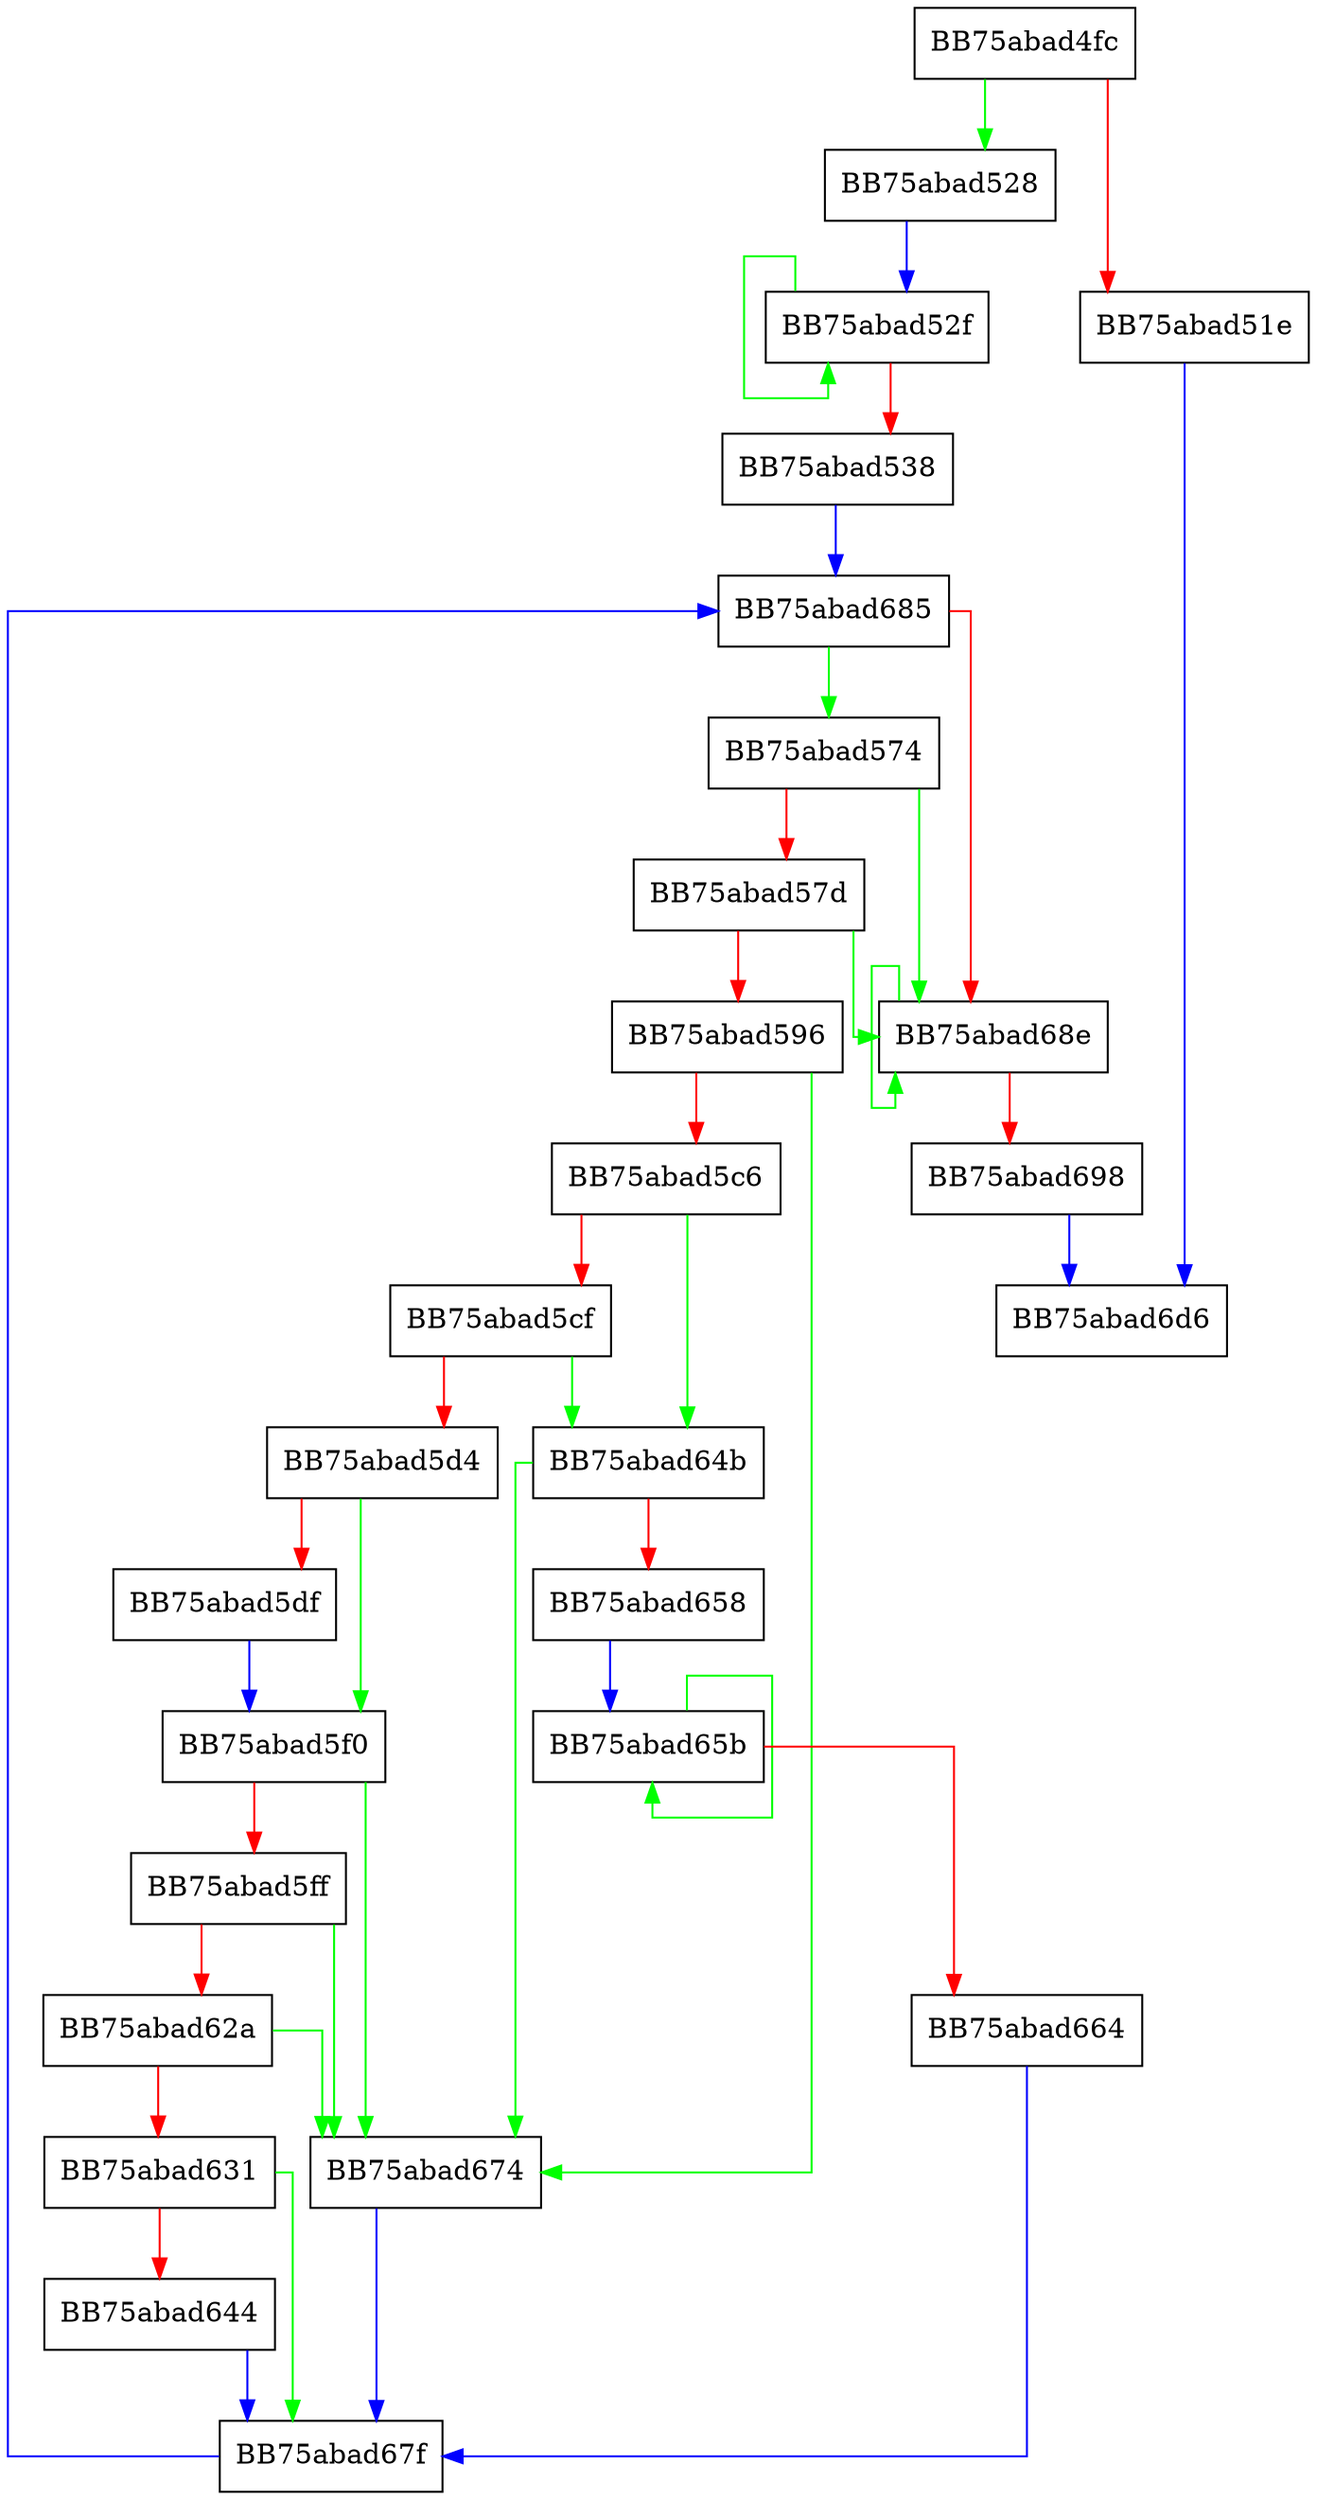 digraph DecodeHtmlEntitiesUtf8 {
  node [shape="box"];
  graph [splines=ortho];
  BB75abad4fc -> BB75abad528 [color="green"];
  BB75abad4fc -> BB75abad51e [color="red"];
  BB75abad51e -> BB75abad6d6 [color="blue"];
  BB75abad528 -> BB75abad52f [color="blue"];
  BB75abad52f -> BB75abad52f [color="green"];
  BB75abad52f -> BB75abad538 [color="red"];
  BB75abad538 -> BB75abad685 [color="blue"];
  BB75abad574 -> BB75abad68e [color="green"];
  BB75abad574 -> BB75abad57d [color="red"];
  BB75abad57d -> BB75abad68e [color="green"];
  BB75abad57d -> BB75abad596 [color="red"];
  BB75abad596 -> BB75abad674 [color="green"];
  BB75abad596 -> BB75abad5c6 [color="red"];
  BB75abad5c6 -> BB75abad64b [color="green"];
  BB75abad5c6 -> BB75abad5cf [color="red"];
  BB75abad5cf -> BB75abad64b [color="green"];
  BB75abad5cf -> BB75abad5d4 [color="red"];
  BB75abad5d4 -> BB75abad5f0 [color="green"];
  BB75abad5d4 -> BB75abad5df [color="red"];
  BB75abad5df -> BB75abad5f0 [color="blue"];
  BB75abad5f0 -> BB75abad674 [color="green"];
  BB75abad5f0 -> BB75abad5ff [color="red"];
  BB75abad5ff -> BB75abad674 [color="green"];
  BB75abad5ff -> BB75abad62a [color="red"];
  BB75abad62a -> BB75abad674 [color="green"];
  BB75abad62a -> BB75abad631 [color="red"];
  BB75abad631 -> BB75abad67f [color="green"];
  BB75abad631 -> BB75abad644 [color="red"];
  BB75abad644 -> BB75abad67f [color="blue"];
  BB75abad64b -> BB75abad674 [color="green"];
  BB75abad64b -> BB75abad658 [color="red"];
  BB75abad658 -> BB75abad65b [color="blue"];
  BB75abad65b -> BB75abad65b [color="green"];
  BB75abad65b -> BB75abad664 [color="red"];
  BB75abad664 -> BB75abad67f [color="blue"];
  BB75abad674 -> BB75abad67f [color="blue"];
  BB75abad67f -> BB75abad685 [color="blue"];
  BB75abad685 -> BB75abad574 [color="green"];
  BB75abad685 -> BB75abad68e [color="red"];
  BB75abad68e -> BB75abad68e [color="green"];
  BB75abad68e -> BB75abad698 [color="red"];
  BB75abad698 -> BB75abad6d6 [color="blue"];
}